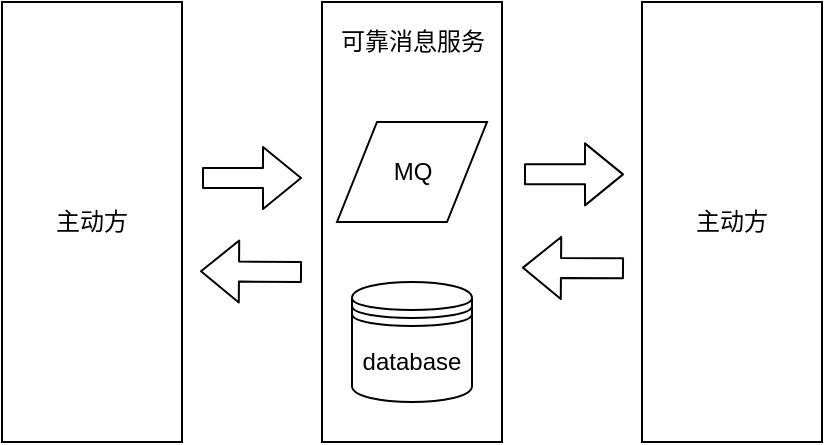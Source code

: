 <mxfile version="15.2.9" type="github">
  <diagram id="W_DReMgP71CA9isXhY2m" name="Page-1">
    <mxGraphModel dx="1422" dy="762" grid="1" gridSize="10" guides="1" tooltips="1" connect="1" arrows="1" fold="1" page="1" pageScale="1" pageWidth="827" pageHeight="1169" math="0" shadow="0">
      <root>
        <mxCell id="0" />
        <mxCell id="1" parent="0" />
        <mxCell id="mksB4pefem-4oOottDkp-2" value="主动方" style="rounded=0;whiteSpace=wrap;html=1;" vertex="1" parent="1">
          <mxGeometry x="110" y="110" width="90" height="220" as="geometry" />
        </mxCell>
        <mxCell id="mksB4pefem-4oOottDkp-3" value="主动方" style="rounded=0;whiteSpace=wrap;html=1;" vertex="1" parent="1">
          <mxGeometry x="430" y="110" width="90" height="220" as="geometry" />
        </mxCell>
        <mxCell id="mksB4pefem-4oOottDkp-4" value="" style="rounded=0;whiteSpace=wrap;html=1;" vertex="1" parent="1">
          <mxGeometry x="270" y="110" width="90" height="220" as="geometry" />
        </mxCell>
        <mxCell id="mksB4pefem-4oOottDkp-5" value="可靠消息服务" style="text;html=1;resizable=0;autosize=1;align=center;verticalAlign=middle;points=[];fillColor=none;strokeColor=none;rounded=0;" vertex="1" parent="1">
          <mxGeometry x="270" y="120" width="90" height="20" as="geometry" />
        </mxCell>
        <mxCell id="mksB4pefem-4oOottDkp-6" value="database" style="shape=datastore;whiteSpace=wrap;html=1;" vertex="1" parent="1">
          <mxGeometry x="285" y="250" width="60" height="60" as="geometry" />
        </mxCell>
        <mxCell id="mksB4pefem-4oOottDkp-8" value="MQ" style="shape=parallelogram;perimeter=parallelogramPerimeter;whiteSpace=wrap;html=1;fixedSize=1;" vertex="1" parent="1">
          <mxGeometry x="277.5" y="170" width="75" height="50" as="geometry" />
        </mxCell>
        <mxCell id="mksB4pefem-4oOottDkp-11" value="" style="shape=flexArrow;endArrow=classic;html=1;" edge="1" parent="1">
          <mxGeometry width="50" height="50" relative="1" as="geometry">
            <mxPoint x="210" y="198" as="sourcePoint" />
            <mxPoint x="260" y="198" as="targetPoint" />
          </mxGeometry>
        </mxCell>
        <mxCell id="mksB4pefem-4oOottDkp-12" value="" style="shape=flexArrow;endArrow=classic;html=1;entryX=1;entryY=0.612;entryDx=0;entryDy=0;entryPerimeter=0;" edge="1" parent="1">
          <mxGeometry width="50" height="50" relative="1" as="geometry">
            <mxPoint x="260" y="245" as="sourcePoint" />
            <mxPoint x="209" y="244.64" as="targetPoint" />
          </mxGeometry>
        </mxCell>
        <mxCell id="mksB4pefem-4oOottDkp-13" value="" style="shape=flexArrow;endArrow=classic;html=1;" edge="1" parent="1">
          <mxGeometry width="50" height="50" relative="1" as="geometry">
            <mxPoint x="371" y="196.18" as="sourcePoint" />
            <mxPoint x="421" y="196.18" as="targetPoint" />
          </mxGeometry>
        </mxCell>
        <mxCell id="mksB4pefem-4oOottDkp-14" value="" style="shape=flexArrow;endArrow=classic;html=1;entryX=1;entryY=0.612;entryDx=0;entryDy=0;entryPerimeter=0;" edge="1" parent="1">
          <mxGeometry width="50" height="50" relative="1" as="geometry">
            <mxPoint x="421" y="243.18" as="sourcePoint" />
            <mxPoint x="370" y="242.82" as="targetPoint" />
          </mxGeometry>
        </mxCell>
      </root>
    </mxGraphModel>
  </diagram>
</mxfile>
